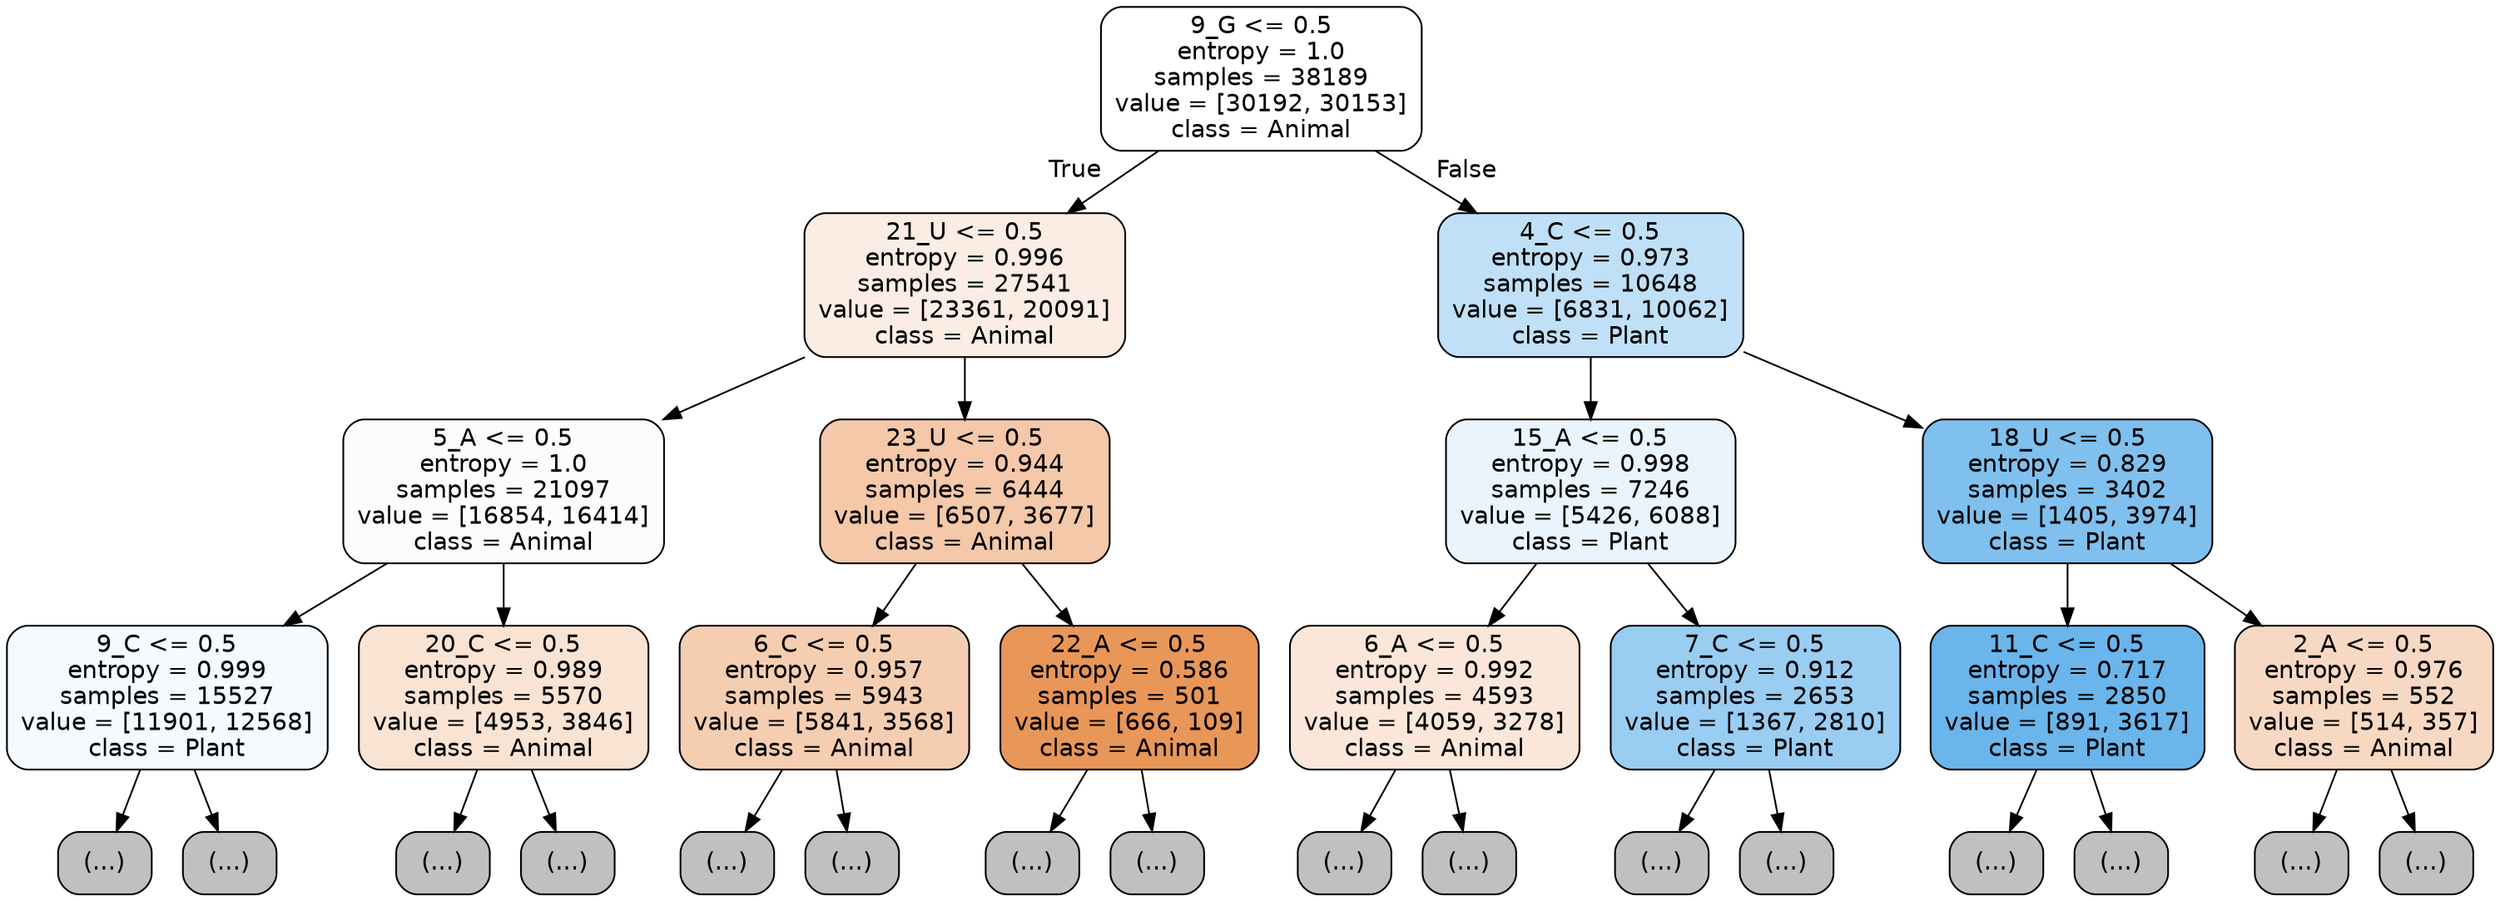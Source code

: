 digraph Tree {
node [shape=box, style="filled, rounded", color="black", fontname="helvetica"] ;
edge [fontname="helvetica"] ;
0 [label="9_G <= 0.5\nentropy = 1.0\nsamples = 38189\nvalue = [30192, 30153]\nclass = Animal", fillcolor="#ffffff"] ;
1 [label="21_U <= 0.5\nentropy = 0.996\nsamples = 27541\nvalue = [23361, 20091]\nclass = Animal", fillcolor="#fbede3"] ;
0 -> 1 [labeldistance=2.5, labelangle=45, headlabel="True"] ;
2 [label="5_A <= 0.5\nentropy = 1.0\nsamples = 21097\nvalue = [16854, 16414]\nclass = Animal", fillcolor="#fefcfa"] ;
1 -> 2 ;
3 [label="9_C <= 0.5\nentropy = 0.999\nsamples = 15527\nvalue = [11901, 12568]\nclass = Plant", fillcolor="#f4fafe"] ;
2 -> 3 ;
4 [label="(...)", fillcolor="#C0C0C0"] ;
3 -> 4 ;
5209 [label="(...)", fillcolor="#C0C0C0"] ;
3 -> 5209 ;
7496 [label="20_C <= 0.5\nentropy = 0.989\nsamples = 5570\nvalue = [4953, 3846]\nclass = Animal", fillcolor="#f9e3d3"] ;
2 -> 7496 ;
7497 [label="(...)", fillcolor="#C0C0C0"] ;
7496 -> 7497 ;
9498 [label="(...)", fillcolor="#C0C0C0"] ;
7496 -> 9498 ;
10003 [label="23_U <= 0.5\nentropy = 0.944\nsamples = 6444\nvalue = [6507, 3677]\nclass = Animal", fillcolor="#f4c8a9"] ;
1 -> 10003 ;
10004 [label="6_C <= 0.5\nentropy = 0.957\nsamples = 5943\nvalue = [5841, 3568]\nclass = Animal", fillcolor="#f5ceb2"] ;
10003 -> 10004 ;
10005 [label="(...)", fillcolor="#C0C0C0"] ;
10004 -> 10005 ;
12020 [label="(...)", fillcolor="#C0C0C0"] ;
10004 -> 12020 ;
12625 [label="22_A <= 0.5\nentropy = 0.586\nsamples = 501\nvalue = [666, 109]\nclass = Animal", fillcolor="#e99659"] ;
10003 -> 12625 ;
12626 [label="(...)", fillcolor="#C0C0C0"] ;
12625 -> 12626 ;
12775 [label="(...)", fillcolor="#C0C0C0"] ;
12625 -> 12775 ;
12802 [label="4_C <= 0.5\nentropy = 0.973\nsamples = 10648\nvalue = [6831, 10062]\nclass = Plant", fillcolor="#bfe0f7"] ;
0 -> 12802 [labeldistance=2.5, labelangle=-45, headlabel="False"] ;
12803 [label="15_A <= 0.5\nentropy = 0.998\nsamples = 7246\nvalue = [5426, 6088]\nclass = Plant", fillcolor="#e9f4fc"] ;
12802 -> 12803 ;
12804 [label="6_A <= 0.5\nentropy = 0.992\nsamples = 4593\nvalue = [4059, 3278]\nclass = Animal", fillcolor="#fae7d9"] ;
12803 -> 12804 ;
12805 [label="(...)", fillcolor="#C0C0C0"] ;
12804 -> 12805 ;
14746 [label="(...)", fillcolor="#C0C0C0"] ;
12804 -> 14746 ;
15307 [label="7_C <= 0.5\nentropy = 0.912\nsamples = 2653\nvalue = [1367, 2810]\nclass = Plant", fillcolor="#99cdf2"] ;
12803 -> 15307 ;
15308 [label="(...)", fillcolor="#C0C0C0"] ;
15307 -> 15308 ;
15987 [label="(...)", fillcolor="#C0C0C0"] ;
15307 -> 15987 ;
16200 [label="18_U <= 0.5\nentropy = 0.829\nsamples = 3402\nvalue = [1405, 3974]\nclass = Plant", fillcolor="#7fc0ee"] ;
12802 -> 16200 ;
16201 [label="11_C <= 0.5\nentropy = 0.717\nsamples = 2850\nvalue = [891, 3617]\nclass = Plant", fillcolor="#6ab5eb"] ;
16200 -> 16201 ;
16202 [label="(...)", fillcolor="#C0C0C0"] ;
16201 -> 16202 ;
16743 [label="(...)", fillcolor="#C0C0C0"] ;
16201 -> 16743 ;
16914 [label="2_A <= 0.5\nentropy = 0.976\nsamples = 552\nvalue = [514, 357]\nclass = Animal", fillcolor="#f7d9c3"] ;
16200 -> 16914 ;
16915 [label="(...)", fillcolor="#C0C0C0"] ;
16914 -> 16915 ;
17072 [label="(...)", fillcolor="#C0C0C0"] ;
16914 -> 17072 ;
}